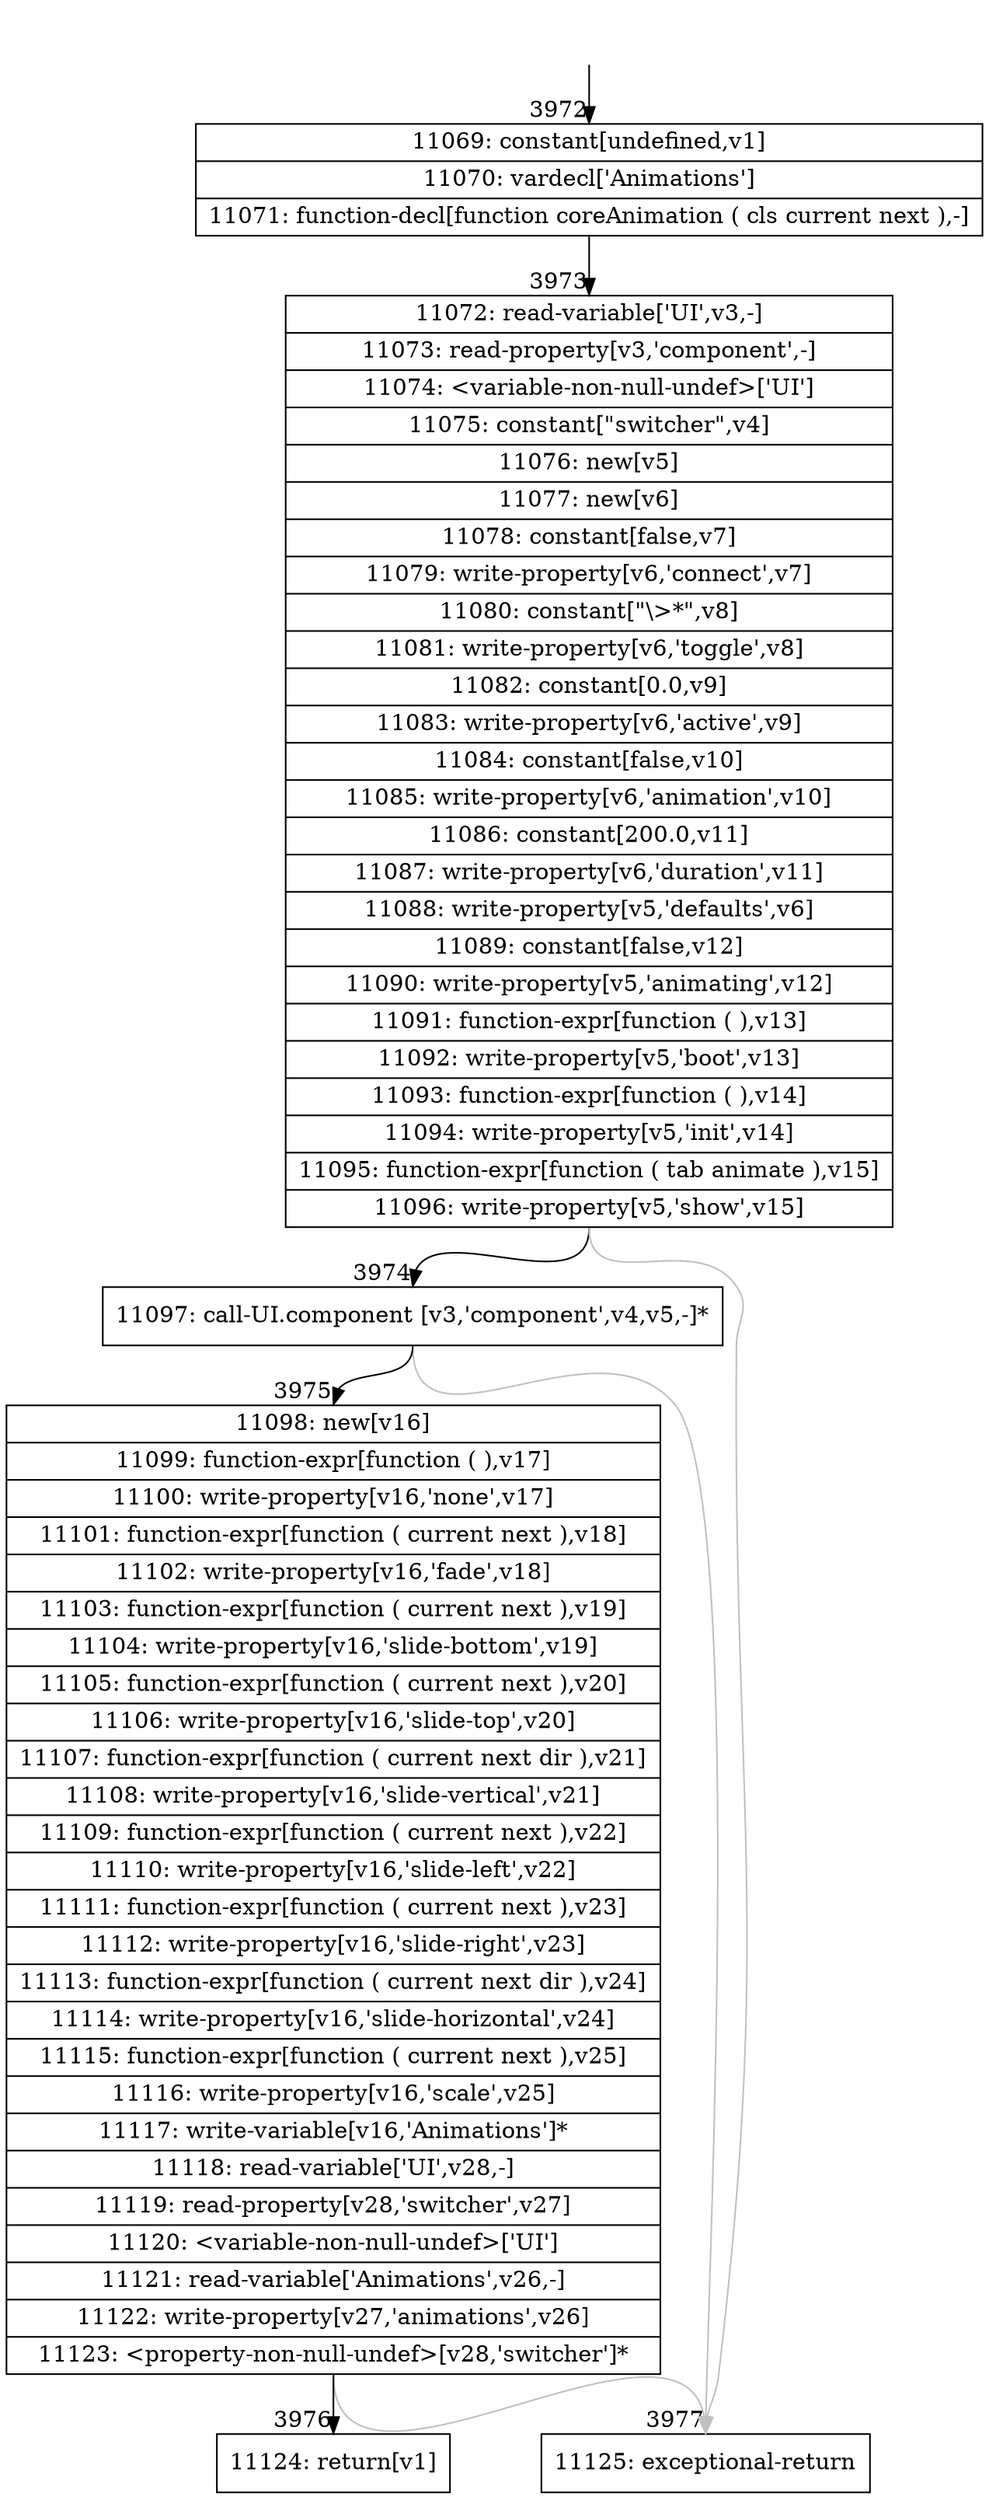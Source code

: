 digraph {
rankdir="TD"
BB_entry270[shape=none,label=""];
BB_entry270 -> BB3972 [tailport=s, headport=n, headlabel="    3972"]
BB3972 [shape=record label="{11069: constant[undefined,v1]|11070: vardecl['Animations']|11071: function-decl[function coreAnimation ( cls current next ),-]}" ] 
BB3972 -> BB3973 [tailport=s, headport=n, headlabel="      3973"]
BB3973 [shape=record label="{11072: read-variable['UI',v3,-]|11073: read-property[v3,'component',-]|11074: \<variable-non-null-undef\>['UI']|11075: constant[\"switcher\",v4]|11076: new[v5]|11077: new[v6]|11078: constant[false,v7]|11079: write-property[v6,'connect',v7]|11080: constant[\"\\\>*\",v8]|11081: write-property[v6,'toggle',v8]|11082: constant[0.0,v9]|11083: write-property[v6,'active',v9]|11084: constant[false,v10]|11085: write-property[v6,'animation',v10]|11086: constant[200.0,v11]|11087: write-property[v6,'duration',v11]|11088: write-property[v5,'defaults',v6]|11089: constant[false,v12]|11090: write-property[v5,'animating',v12]|11091: function-expr[function ( ),v13]|11092: write-property[v5,'boot',v13]|11093: function-expr[function ( ),v14]|11094: write-property[v5,'init',v14]|11095: function-expr[function ( tab animate ),v15]|11096: write-property[v5,'show',v15]}" ] 
BB3973 -> BB3974 [tailport=s, headport=n, headlabel="      3974"]
BB3973 -> BB3977 [tailport=s, headport=n, color=gray, headlabel="      3977"]
BB3974 [shape=record label="{11097: call-UI.component [v3,'component',v4,v5,-]*}" ] 
BB3974 -> BB3975 [tailport=s, headport=n, headlabel="      3975"]
BB3974 -> BB3977 [tailport=s, headport=n, color=gray]
BB3975 [shape=record label="{11098: new[v16]|11099: function-expr[function ( ),v17]|11100: write-property[v16,'none',v17]|11101: function-expr[function ( current next ),v18]|11102: write-property[v16,'fade',v18]|11103: function-expr[function ( current next ),v19]|11104: write-property[v16,'slide-bottom',v19]|11105: function-expr[function ( current next ),v20]|11106: write-property[v16,'slide-top',v20]|11107: function-expr[function ( current next dir ),v21]|11108: write-property[v16,'slide-vertical',v21]|11109: function-expr[function ( current next ),v22]|11110: write-property[v16,'slide-left',v22]|11111: function-expr[function ( current next ),v23]|11112: write-property[v16,'slide-right',v23]|11113: function-expr[function ( current next dir ),v24]|11114: write-property[v16,'slide-horizontal',v24]|11115: function-expr[function ( current next ),v25]|11116: write-property[v16,'scale',v25]|11117: write-variable[v16,'Animations']*|11118: read-variable['UI',v28,-]|11119: read-property[v28,'switcher',v27]|11120: \<variable-non-null-undef\>['UI']|11121: read-variable['Animations',v26,-]|11122: write-property[v27,'animations',v26]|11123: \<property-non-null-undef\>[v28,'switcher']*}" ] 
BB3975 -> BB3976 [tailport=s, headport=n, headlabel="      3976"]
BB3975 -> BB3977 [tailport=s, headport=n, color=gray]
BB3976 [shape=record label="{11124: return[v1]}" ] 
BB3977 [shape=record label="{11125: exceptional-return}" ] 
//#$~ 3035
}
